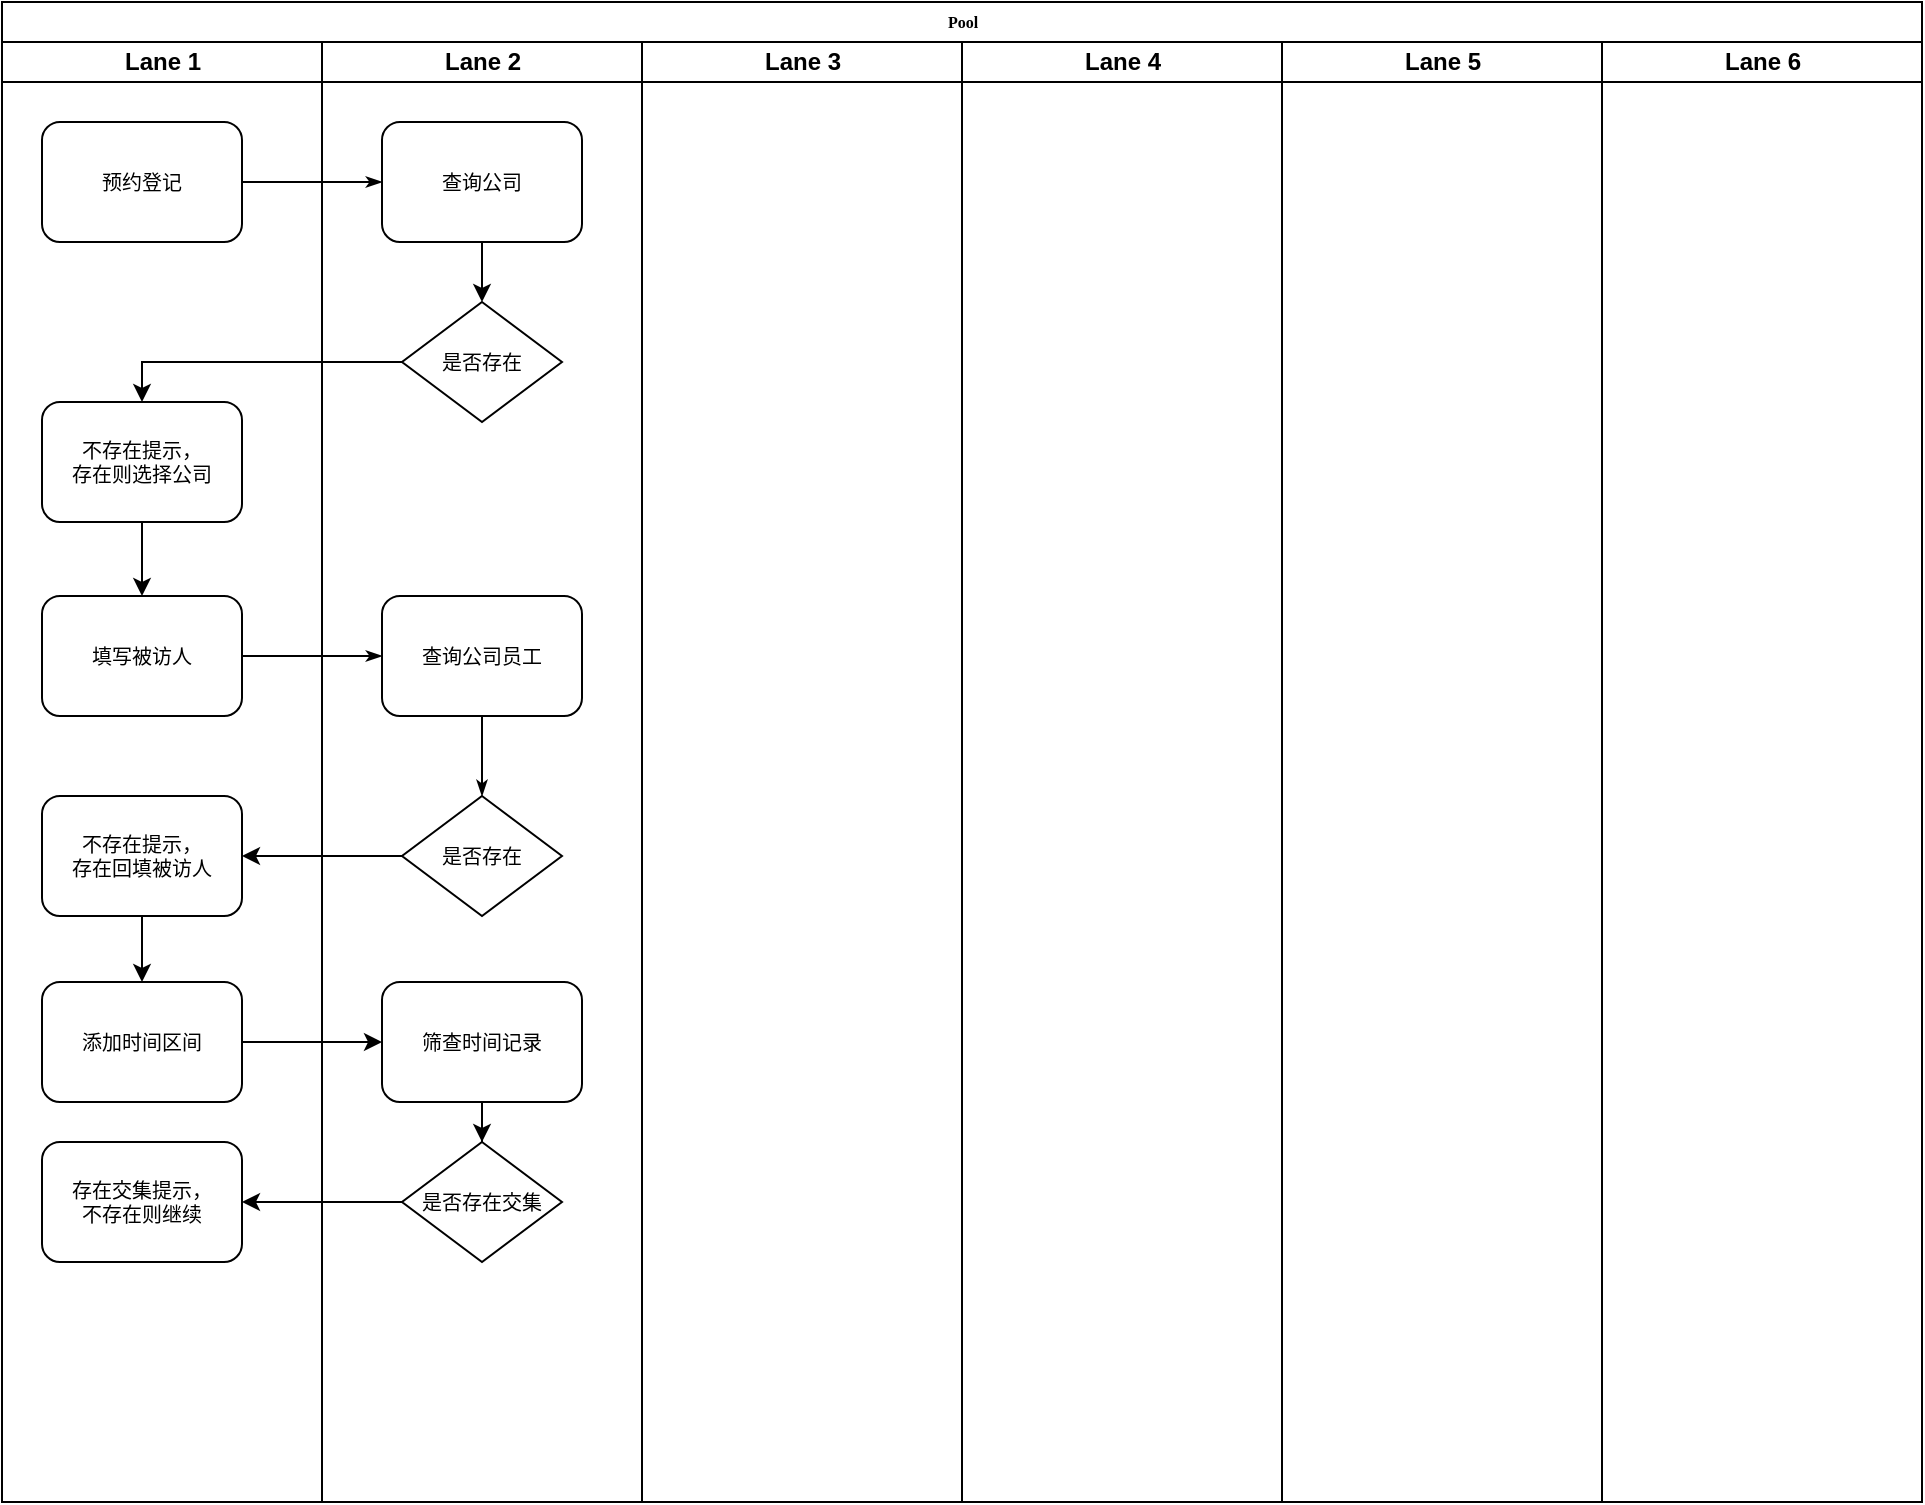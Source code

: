 <mxfile version="20.8.3" type="github">
  <diagram name="Page-1" id="74e2e168-ea6b-b213-b513-2b3c1d86103e">
    <mxGraphModel dx="1049" dy="598" grid="1" gridSize="10" guides="1" tooltips="1" connect="1" arrows="1" fold="1" page="1" pageScale="1" pageWidth="1100" pageHeight="850" background="none" math="0" shadow="0">
      <root>
        <mxCell id="0" />
        <mxCell id="1" parent="0" />
        <mxCell id="77e6c97f196da883-1" value="Pool" style="swimlane;html=1;childLayout=stackLayout;startSize=20;rounded=0;shadow=0;labelBackgroundColor=none;strokeWidth=1;fontFamily=Verdana;fontSize=8;align=center;" parent="1" vertex="1">
          <mxGeometry x="70" y="40" width="960" height="750" as="geometry" />
        </mxCell>
        <mxCell id="77e6c97f196da883-2" value="Lane 1" style="swimlane;html=1;startSize=20;" parent="77e6c97f196da883-1" vertex="1">
          <mxGeometry y="20" width="160" height="730" as="geometry" />
        </mxCell>
        <mxCell id="77e6c97f196da883-3" value="Lane 2" style="swimlane;html=1;startSize=20;" parent="77e6c97f196da883-1" vertex="1">
          <mxGeometry x="160" y="20" width="160" height="730" as="geometry" />
        </mxCell>
        <mxCell id="77e6c97f196da883-4" value="Lane 3" style="swimlane;html=1;startSize=20;" parent="77e6c97f196da883-1" vertex="1">
          <mxGeometry x="320" y="20" width="160" height="730" as="geometry" />
        </mxCell>
        <mxCell id="77e6c97f196da883-5" value="Lane 4" style="swimlane;html=1;startSize=20;" parent="77e6c97f196da883-1" vertex="1">
          <mxGeometry x="480" y="20" width="160" height="730" as="geometry" />
        </mxCell>
        <mxCell id="77e6c97f196da883-6" value="Lane 5" style="swimlane;html=1;startSize=20;" parent="77e6c97f196da883-1" vertex="1">
          <mxGeometry x="640" y="20" width="160" height="730" as="geometry" />
        </mxCell>
        <mxCell id="77e6c97f196da883-7" value="Lane 6" style="swimlane;html=1;startSize=20;" parent="77e6c97f196da883-1" vertex="1">
          <mxGeometry x="800" y="20" width="160" height="730" as="geometry" />
        </mxCell>
        <mxCell id="zra91NkldTe_OGP8ifQN-1" value="预约登记" style="rounded=1;whiteSpace=wrap;html=1;shadow=0;labelBackgroundColor=none;strokeWidth=1;fontFamily=Verdana;fontSize=10;align=center;" vertex="1" parent="1">
          <mxGeometry x="90" y="100" width="100" height="60" as="geometry" />
        </mxCell>
        <mxCell id="zra91NkldTe_OGP8ifQN-2" value="" style="edgeStyle=orthogonalEdgeStyle;rounded=0;orthogonalLoop=1;jettySize=auto;html=1;fontSize=10;" edge="1" parent="1" source="zra91NkldTe_OGP8ifQN-3" target="zra91NkldTe_OGP8ifQN-6">
          <mxGeometry relative="1" as="geometry" />
        </mxCell>
        <mxCell id="zra91NkldTe_OGP8ifQN-3" value="不存在提示，&lt;br&gt;存在则选择公司" style="rounded=1;whiteSpace=wrap;html=1;shadow=0;labelBackgroundColor=none;strokeWidth=1;fontFamily=Verdana;fontSize=10;align=center;" vertex="1" parent="1">
          <mxGeometry x="90" y="240" width="100" height="60" as="geometry" />
        </mxCell>
        <mxCell id="zra91NkldTe_OGP8ifQN-4" value="" style="edgeStyle=orthogonalEdgeStyle;rounded=0;orthogonalLoop=1;jettySize=auto;html=1;fontSize=10;" edge="1" parent="1" source="zra91NkldTe_OGP8ifQN-5" target="zra91NkldTe_OGP8ifQN-7">
          <mxGeometry relative="1" as="geometry" />
        </mxCell>
        <mxCell id="zra91NkldTe_OGP8ifQN-5" value="不存在提示，&lt;br&gt;存在回填被访人" style="rounded=1;whiteSpace=wrap;html=1;shadow=0;labelBackgroundColor=none;strokeWidth=1;fontFamily=Verdana;fontSize=10;align=center;" vertex="1" parent="1">
          <mxGeometry x="90" y="437" width="100" height="60" as="geometry" />
        </mxCell>
        <mxCell id="zra91NkldTe_OGP8ifQN-6" value="填写被访人" style="rounded=1;whiteSpace=wrap;html=1;shadow=0;labelBackgroundColor=none;strokeWidth=1;fontFamily=Verdana;fontSize=10;align=center;" vertex="1" parent="1">
          <mxGeometry x="90" y="337" width="100" height="60" as="geometry" />
        </mxCell>
        <mxCell id="zra91NkldTe_OGP8ifQN-7" value="添加时间区间" style="rounded=1;whiteSpace=wrap;html=1;shadow=0;labelBackgroundColor=none;strokeWidth=1;fontFamily=Verdana;fontSize=10;align=center;" vertex="1" parent="1">
          <mxGeometry x="90" y="530" width="100" height="60" as="geometry" />
        </mxCell>
        <mxCell id="zra91NkldTe_OGP8ifQN-8" value="存在交集提示，&lt;br&gt;不存在则继续" style="rounded=1;whiteSpace=wrap;html=1;shadow=0;labelBackgroundColor=none;strokeWidth=1;fontFamily=Verdana;fontSize=10;align=center;" vertex="1" parent="1">
          <mxGeometry x="90" y="610" width="100" height="60" as="geometry" />
        </mxCell>
        <mxCell id="zra91NkldTe_OGP8ifQN-9" style="edgeStyle=orthogonalEdgeStyle;rounded=1;html=1;labelBackgroundColor=none;startArrow=none;startFill=0;startSize=5;endArrow=classicThin;endFill=1;endSize=5;jettySize=auto;orthogonalLoop=1;strokeWidth=1;fontFamily=Verdana;fontSize=10;" edge="1" parent="1" source="zra91NkldTe_OGP8ifQN-1" target="zra91NkldTe_OGP8ifQN-13">
          <mxGeometry relative="1" as="geometry" />
        </mxCell>
        <mxCell id="zra91NkldTe_OGP8ifQN-10" style="edgeStyle=orthogonalEdgeStyle;rounded=1;html=1;labelBackgroundColor=none;startArrow=none;startFill=0;startSize=5;endArrow=classicThin;endFill=1;endSize=5;jettySize=auto;orthogonalLoop=1;strokeWidth=1;fontFamily=Verdana;fontSize=10;exitX=1;exitY=0.5;exitDx=0;exitDy=0;exitPerimeter=0;" edge="1" parent="1" source="zra91NkldTe_OGP8ifQN-6" target="zra91NkldTe_OGP8ifQN-14">
          <mxGeometry relative="1" as="geometry">
            <mxPoint x="120" y="317" as="sourcePoint" />
          </mxGeometry>
        </mxCell>
        <mxCell id="zra91NkldTe_OGP8ifQN-11" value="" style="edgeStyle=orthogonalEdgeStyle;rounded=0;orthogonalLoop=1;jettySize=auto;html=1;fontSize=10;" edge="1" parent="1" source="zra91NkldTe_OGP8ifQN-15" target="zra91NkldTe_OGP8ifQN-5">
          <mxGeometry relative="1" as="geometry" />
        </mxCell>
        <mxCell id="zra91NkldTe_OGP8ifQN-12" value="" style="edgeStyle=orthogonalEdgeStyle;rounded=0;orthogonalLoop=1;jettySize=auto;html=1;fontSize=10;" edge="1" parent="1" source="zra91NkldTe_OGP8ifQN-13" target="zra91NkldTe_OGP8ifQN-17">
          <mxGeometry relative="1" as="geometry" />
        </mxCell>
        <mxCell id="zra91NkldTe_OGP8ifQN-13" value="查询公司" style="rounded=1;whiteSpace=wrap;html=1;shadow=0;labelBackgroundColor=none;strokeWidth=1;fontFamily=Verdana;fontSize=10;align=center;" vertex="1" parent="1">
          <mxGeometry x="260" y="100" width="100" height="60" as="geometry" />
        </mxCell>
        <mxCell id="zra91NkldTe_OGP8ifQN-14" value="查询公司员工" style="rounded=1;whiteSpace=wrap;html=1;shadow=0;labelBackgroundColor=none;strokeWidth=1;fontFamily=Verdana;fontSize=10;align=center;" vertex="1" parent="1">
          <mxGeometry x="260" y="337" width="100" height="60" as="geometry" />
        </mxCell>
        <mxCell id="zra91NkldTe_OGP8ifQN-15" value="是否存在" style="rhombus;whiteSpace=wrap;html=1;rounded=0;shadow=0;labelBackgroundColor=none;strokeWidth=1;fontFamily=Verdana;fontSize=10;align=center;" vertex="1" parent="1">
          <mxGeometry x="270" y="437" width="80" height="60" as="geometry" />
        </mxCell>
        <mxCell id="zra91NkldTe_OGP8ifQN-16" style="edgeStyle=orthogonalEdgeStyle;rounded=1;html=1;labelBackgroundColor=none;startArrow=none;startFill=0;startSize=5;endArrow=classicThin;endFill=1;endSize=5;jettySize=auto;orthogonalLoop=1;strokeWidth=1;fontFamily=Verdana;fontSize=10;exitX=0.5;exitY=1;exitDx=0;exitDy=0;" edge="1" parent="1" source="zra91NkldTe_OGP8ifQN-14" target="zra91NkldTe_OGP8ifQN-15">
          <mxGeometry relative="1" as="geometry" />
        </mxCell>
        <mxCell id="zra91NkldTe_OGP8ifQN-17" value="是否存在" style="rhombus;whiteSpace=wrap;html=1;rounded=0;shadow=0;labelBackgroundColor=none;strokeWidth=1;fontFamily=Verdana;fontSize=10;align=center;" vertex="1" parent="1">
          <mxGeometry x="270" y="190" width="80" height="60" as="geometry" />
        </mxCell>
        <mxCell id="zra91NkldTe_OGP8ifQN-18" value="" style="edgeStyle=orthogonalEdgeStyle;rounded=0;orthogonalLoop=1;jettySize=auto;html=1;fontSize=10;" edge="1" parent="1" source="zra91NkldTe_OGP8ifQN-19" target="zra91NkldTe_OGP8ifQN-20">
          <mxGeometry relative="1" as="geometry" />
        </mxCell>
        <mxCell id="zra91NkldTe_OGP8ifQN-19" value="筛查时间记录" style="rounded=1;whiteSpace=wrap;html=1;shadow=0;labelBackgroundColor=none;strokeWidth=1;fontFamily=Verdana;fontSize=10;align=center;" vertex="1" parent="1">
          <mxGeometry x="260" y="530" width="100" height="60" as="geometry" />
        </mxCell>
        <mxCell id="zra91NkldTe_OGP8ifQN-20" value="是否存在交集" style="rhombus;whiteSpace=wrap;html=1;rounded=0;shadow=0;labelBackgroundColor=none;strokeWidth=1;fontFamily=Verdana;fontSize=10;align=center;" vertex="1" parent="1">
          <mxGeometry x="270" y="610" width="80" height="60" as="geometry" />
        </mxCell>
        <mxCell id="zra91NkldTe_OGP8ifQN-21" style="edgeStyle=orthogonalEdgeStyle;rounded=0;orthogonalLoop=1;jettySize=auto;html=1;entryX=0.5;entryY=0;entryDx=0;entryDy=0;fontSize=10;" edge="1" parent="1" source="zra91NkldTe_OGP8ifQN-17" target="zra91NkldTe_OGP8ifQN-3">
          <mxGeometry relative="1" as="geometry" />
        </mxCell>
        <mxCell id="zra91NkldTe_OGP8ifQN-22" value="" style="edgeStyle=orthogonalEdgeStyle;rounded=0;orthogonalLoop=1;jettySize=auto;html=1;fontSize=10;" edge="1" parent="1" source="zra91NkldTe_OGP8ifQN-7" target="zra91NkldTe_OGP8ifQN-19">
          <mxGeometry relative="1" as="geometry" />
        </mxCell>
        <mxCell id="zra91NkldTe_OGP8ifQN-23" value="" style="edgeStyle=orthogonalEdgeStyle;rounded=0;orthogonalLoop=1;jettySize=auto;html=1;fontSize=10;" edge="1" parent="1" source="zra91NkldTe_OGP8ifQN-20" target="zra91NkldTe_OGP8ifQN-8">
          <mxGeometry relative="1" as="geometry" />
        </mxCell>
      </root>
    </mxGraphModel>
  </diagram>
</mxfile>

